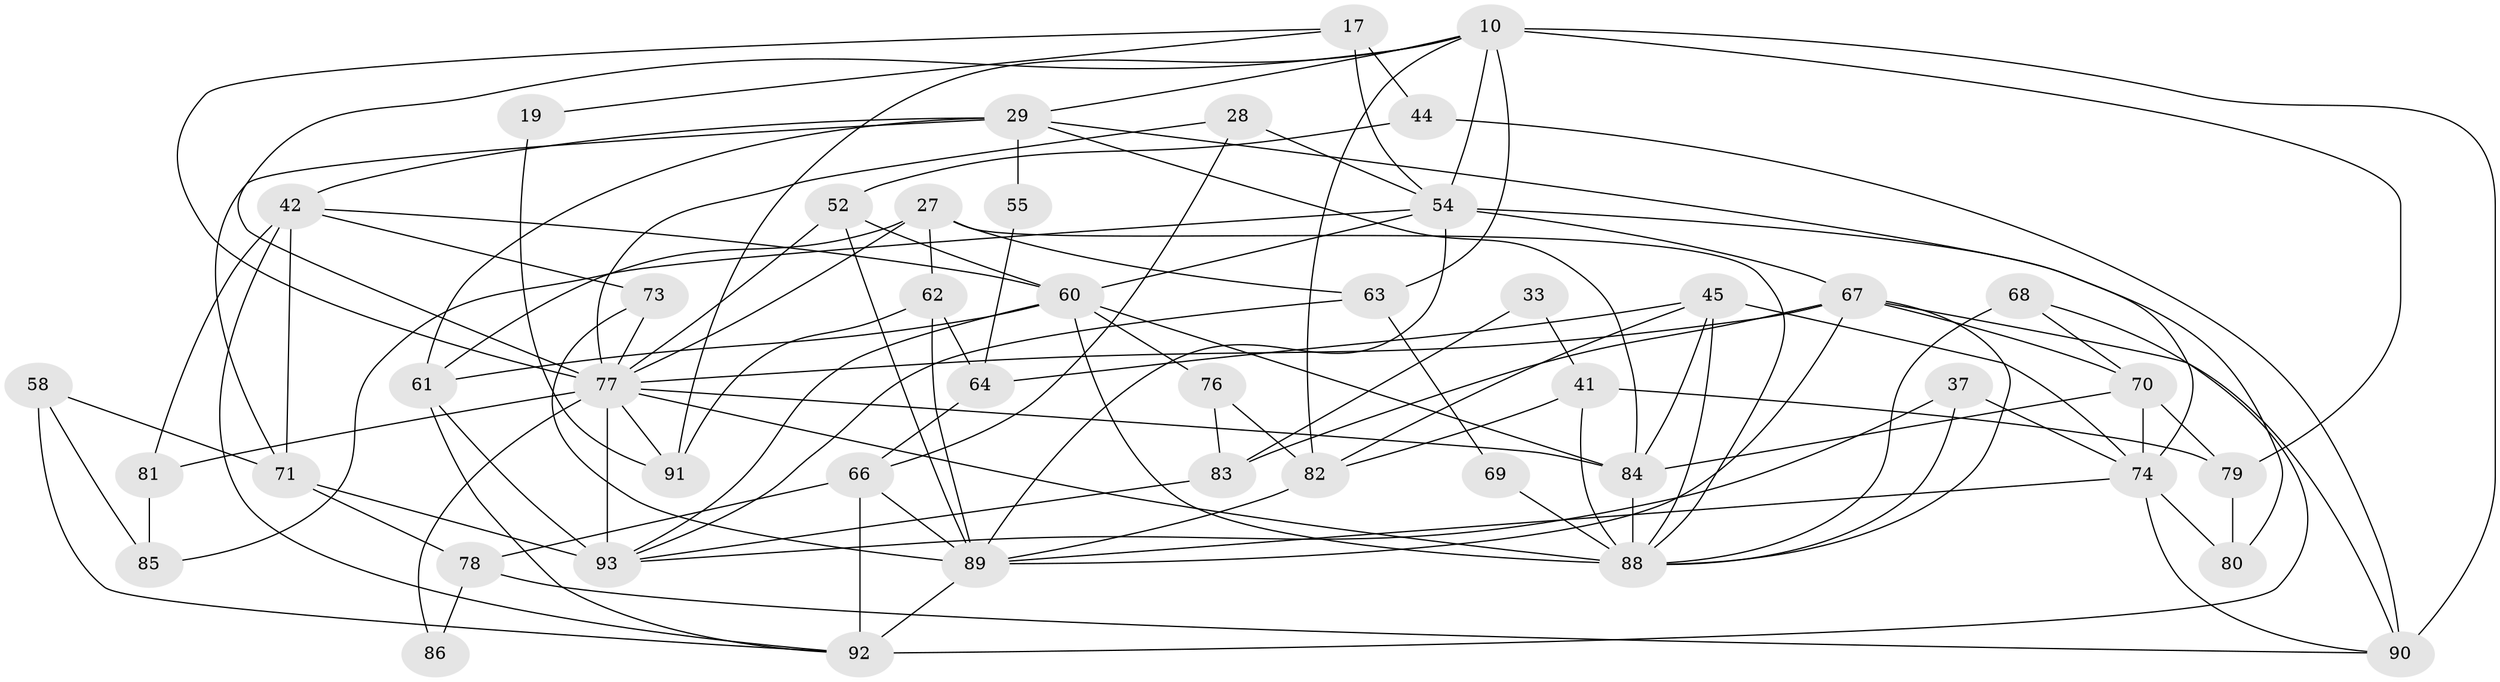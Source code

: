 // original degree distribution, {4: 0.3763440860215054, 2: 0.08602150537634409, 3: 0.27956989247311825, 6: 0.043010752688172046, 7: 0.043010752688172046, 5: 0.16129032258064516, 11: 0.010752688172043012}
// Generated by graph-tools (version 1.1) at 2025/50/03/09/25 04:50:34]
// undirected, 46 vertices, 111 edges
graph export_dot {
graph [start="1"]
  node [color=gray90,style=filled];
  10 [super="+6"];
  17 [super="+11"];
  19;
  27 [super="+25"];
  28;
  29 [super="+9"];
  33;
  37;
  41;
  42 [super="+40"];
  44;
  45;
  52;
  54 [super="+3+22+5+43"];
  55;
  58;
  60 [super="+7+39+46"];
  61 [super="+2+56"];
  62 [super="+47"];
  63 [super="+59"];
  64;
  66 [super="+32"];
  67 [super="+24+49"];
  68;
  69;
  70 [super="+51"];
  71;
  73;
  74 [super="+48+50"];
  76;
  77 [super="+12+16+72"];
  78;
  79;
  80 [super="+21"];
  81;
  82 [super="+13"];
  83;
  84 [super="+65"];
  85;
  86;
  88 [super="+57"];
  89 [super="+30+75"];
  90;
  91;
  92;
  93 [super="+23+31+8+87+4"];
  10 -- 63 [weight=2];
  10 -- 82;
  10 -- 90;
  10 -- 91;
  10 -- 54 [weight=2];
  10 -- 29;
  10 -- 77;
  10 -- 79;
  17 -- 44 [weight=2];
  17 -- 19;
  17 -- 54 [weight=2];
  17 -- 77;
  19 -- 91;
  27 -- 61 [weight=2];
  27 -- 88;
  27 -- 63;
  27 -- 62;
  27 -- 77;
  28 -- 54;
  28 -- 66;
  28 -- 77;
  29 -- 84 [weight=2];
  29 -- 71;
  29 -- 61 [weight=2];
  29 -- 55;
  29 -- 74;
  29 -- 42;
  33 -- 83;
  33 -- 41;
  37 -- 88;
  37 -- 93;
  37 -- 74;
  41 -- 88;
  41 -- 79;
  41 -- 82;
  42 -- 92;
  42 -- 71;
  42 -- 81;
  42 -- 73;
  42 -- 60;
  44 -- 90;
  44 -- 52;
  45 -- 88;
  45 -- 64;
  45 -- 74 [weight=2];
  45 -- 82;
  45 -- 84;
  52 -- 89;
  52 -- 60;
  52 -- 77;
  54 -- 85;
  54 -- 80;
  54 -- 89;
  54 -- 60;
  54 -- 67 [weight=2];
  55 -- 64;
  58 -- 92;
  58 -- 85;
  58 -- 71;
  60 -- 88;
  60 -- 93;
  60 -- 76;
  60 -- 61 [weight=2];
  60 -- 84;
  61 -- 93 [weight=2];
  61 -- 92;
  62 -- 91;
  62 -- 64;
  62 -- 89 [weight=2];
  63 -- 69;
  63 -- 93 [weight=2];
  64 -- 66;
  66 -- 92 [weight=2];
  66 -- 78;
  66 -- 89;
  67 -- 90;
  67 -- 88;
  67 -- 89 [weight=2];
  67 -- 83;
  67 -- 70;
  67 -- 77;
  68 -- 88 [weight=2];
  68 -- 70;
  68 -- 92;
  69 -- 88 [weight=2];
  70 -- 84;
  70 -- 74;
  70 -- 79;
  71 -- 78;
  71 -- 93;
  73 -- 77;
  73 -- 89 [weight=2];
  74 -- 90;
  74 -- 80;
  74 -- 89;
  76 -- 83;
  76 -- 82 [weight=2];
  77 -- 93 [weight=4];
  77 -- 91;
  77 -- 84;
  77 -- 86;
  77 -- 88 [weight=3];
  77 -- 81;
  78 -- 86;
  78 -- 90;
  79 -- 80;
  81 -- 85;
  82 -- 89;
  83 -- 93;
  84 -- 88 [weight=2];
  89 -- 92;
}
